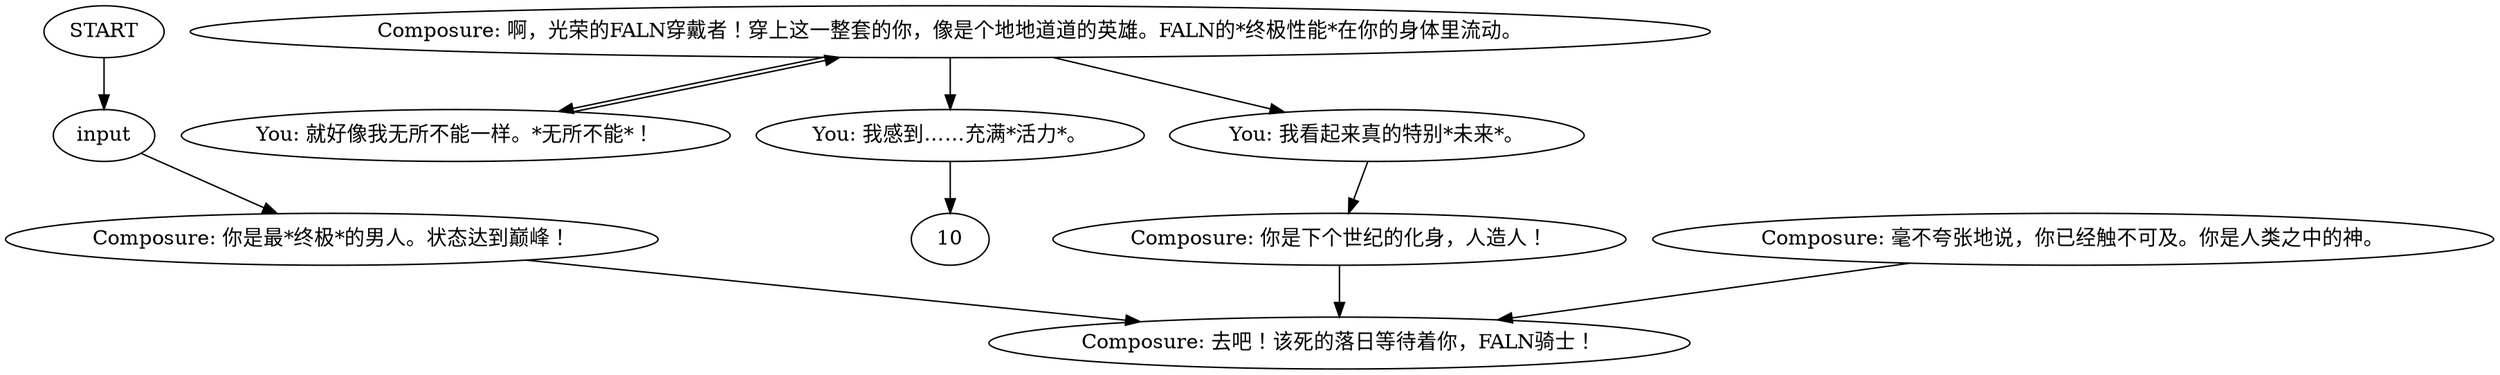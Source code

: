 # SEAFORT ORB / full faln set
# test case orb for wearing the full faln set if you have all of the items.
# ==================================================
digraph G {
	  0 [label="START"];
	  1 [label="input"];
	  2 [label="Composure: 去吧！该死的落日等待着你，FALN骑士！"];
	  3 [label="You: 我感到……充满*活力*。"];
	  4 [label="You: 我看起来真的特别*未来*。"];
	  5 [label="Composure: 你是下个世纪的化身，人造人！"];
	  6 [label="You: 就好像我无所不能一样。*无所不能*！"];
	  7 [label="Composure: 毫不夸张地说，你已经触不可及。你是人类之中的神。"];
	  8 [label="Composure: 啊，光荣的FALN穿戴者！穿上这一整套的你，像是个地地道道的英雄。FALN的*终极性能*在你的身体里流动。"];
	  9 [label="Composure: 你是最*终极*的男人。状态达到巅峰！"];
	  0 -> 1
	  1 -> 9
	  3 -> 10
	  4 -> 5
	  5 -> 2
	  6 -> 8
	  7 -> 2
	  8 -> 3
	  8 -> 4
	  8 -> 6
	  9 -> 2
}


